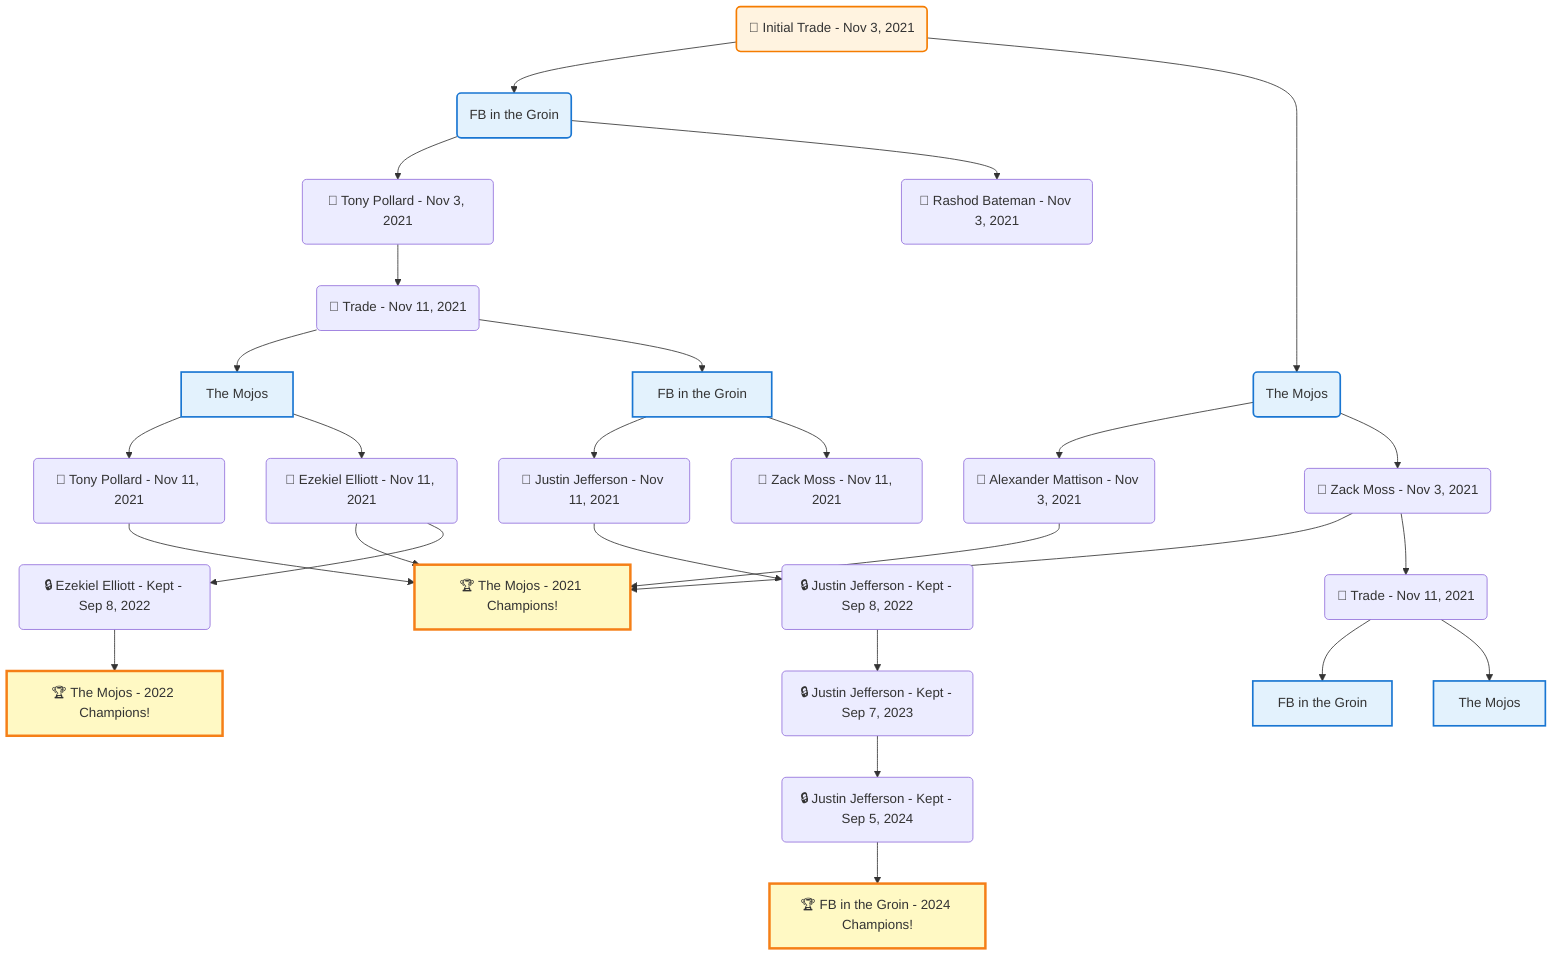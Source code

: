 flowchart TD

    TRADE_MAIN("🔄 Initial Trade - Nov 3, 2021")
    TEAM_1("FB in the Groin")
    TEAM_2("The Mojos")
    NODE_62b0af43-f9fe-4faa-99ef-281bef0aedde("🔄 Tony Pollard - Nov 3, 2021")
    TRADE_451b2038-42ba-4ba2-9eed-7d7e59e4281d_3("🔄 Trade - Nov 11, 2021")
    TEAM_bbe2d0ad-54cf-4c22-be82-b2a5f262a157_4["The Mojos"]
    NODE_5d5d8e60-bf6b-445b-a0d4-1c55e9fa6097("🔄 Tony Pollard - Nov 11, 2021")
    CHAMP_bbe2d0ad-54cf-4c22-be82-b2a5f262a157_2021["🏆 The Mojos - 2021 Champions!"]
    NODE_4d79c91c-098e-498f-9aa9-ee835c90d399("🔄 Ezekiel Elliott - Nov 11, 2021")
    NODE_6baebc86-e3c3-49dc-bc51-a4158a780e8a("🔒 Ezekiel Elliott - Kept - Sep 8, 2022")
    CHAMP_bbe2d0ad-54cf-4c22-be82-b2a5f262a157_2022["🏆 The Mojos - 2022 Champions!"]
    TEAM_f483ecf1-cd17-4991-854b-e52dfc957b45_5["FB in the Groin"]
    NODE_e07cacc3-49e5-4e21-a75f-83405ff4f57b("🔄 Justin Jefferson - Nov 11, 2021")
    NODE_4946198b-20fe-4992-b2c1-86ea0927d0be("🔒 Justin Jefferson - Kept - Sep 8, 2022")
    NODE_5ec147e7-5e82-4d0c-b521-0e892098b936("🔒 Justin Jefferson - Kept - Sep 7, 2023")
    NODE_df0f34bb-4caf-4282-a80d-31c385b4ab7c("🔒 Justin Jefferson - Kept - Sep 5, 2024")
    CHAMP_f483ecf1-cd17-4991-854b-e52dfc957b45_2024["🏆 FB in the Groin - 2024 Champions!"]
    NODE_580e8901-5bae-437e-8fae-ca50a9ef5c01("🔄 Zack Moss - Nov 11, 2021")
    NODE_2dea93f1-599b-466b-a1ef-435fbc28b617("🔄 Alexander Mattison - Nov 3, 2021")
    NODE_0aabc8b9-5654-402a-9daa-6380be0715bb("🔄 Rashod Bateman - Nov 3, 2021")
    NODE_851afeda-f894-44df-a160-8034b7471846("🔄 Zack Moss - Nov 3, 2021")
    TRADE_451b2038-42ba-4ba2-9eed-7d7e59e4281d_6("🔄 Trade - Nov 11, 2021")
    TEAM_f483ecf1-cd17-4991-854b-e52dfc957b45_7["FB in the Groin"]
    TEAM_bbe2d0ad-54cf-4c22-be82-b2a5f262a157_8["The Mojos"]

    TRADE_MAIN --> TEAM_1
    TRADE_MAIN --> TEAM_2
    TEAM_1 --> NODE_62b0af43-f9fe-4faa-99ef-281bef0aedde
    NODE_62b0af43-f9fe-4faa-99ef-281bef0aedde --> TRADE_451b2038-42ba-4ba2-9eed-7d7e59e4281d_3
    TRADE_451b2038-42ba-4ba2-9eed-7d7e59e4281d_3 --> TEAM_bbe2d0ad-54cf-4c22-be82-b2a5f262a157_4
    TEAM_bbe2d0ad-54cf-4c22-be82-b2a5f262a157_4 --> NODE_5d5d8e60-bf6b-445b-a0d4-1c55e9fa6097
    NODE_5d5d8e60-bf6b-445b-a0d4-1c55e9fa6097 --> CHAMP_bbe2d0ad-54cf-4c22-be82-b2a5f262a157_2021
    TEAM_bbe2d0ad-54cf-4c22-be82-b2a5f262a157_4 --> NODE_4d79c91c-098e-498f-9aa9-ee835c90d399
    NODE_4d79c91c-098e-498f-9aa9-ee835c90d399 --> CHAMP_bbe2d0ad-54cf-4c22-be82-b2a5f262a157_2021
    NODE_4d79c91c-098e-498f-9aa9-ee835c90d399 --> NODE_6baebc86-e3c3-49dc-bc51-a4158a780e8a
    NODE_6baebc86-e3c3-49dc-bc51-a4158a780e8a --> CHAMP_bbe2d0ad-54cf-4c22-be82-b2a5f262a157_2022
    TRADE_451b2038-42ba-4ba2-9eed-7d7e59e4281d_3 --> TEAM_f483ecf1-cd17-4991-854b-e52dfc957b45_5
    TEAM_f483ecf1-cd17-4991-854b-e52dfc957b45_5 --> NODE_e07cacc3-49e5-4e21-a75f-83405ff4f57b
    NODE_e07cacc3-49e5-4e21-a75f-83405ff4f57b --> NODE_4946198b-20fe-4992-b2c1-86ea0927d0be
    NODE_4946198b-20fe-4992-b2c1-86ea0927d0be --> NODE_5ec147e7-5e82-4d0c-b521-0e892098b936
    NODE_5ec147e7-5e82-4d0c-b521-0e892098b936 --> NODE_df0f34bb-4caf-4282-a80d-31c385b4ab7c
    NODE_df0f34bb-4caf-4282-a80d-31c385b4ab7c --> CHAMP_f483ecf1-cd17-4991-854b-e52dfc957b45_2024
    TEAM_f483ecf1-cd17-4991-854b-e52dfc957b45_5 --> NODE_580e8901-5bae-437e-8fae-ca50a9ef5c01
    TEAM_2 --> NODE_2dea93f1-599b-466b-a1ef-435fbc28b617
    NODE_2dea93f1-599b-466b-a1ef-435fbc28b617 --> CHAMP_bbe2d0ad-54cf-4c22-be82-b2a5f262a157_2021
    TEAM_1 --> NODE_0aabc8b9-5654-402a-9daa-6380be0715bb
    TEAM_2 --> NODE_851afeda-f894-44df-a160-8034b7471846
    NODE_851afeda-f894-44df-a160-8034b7471846 --> CHAMP_bbe2d0ad-54cf-4c22-be82-b2a5f262a157_2021
    NODE_851afeda-f894-44df-a160-8034b7471846 --> TRADE_451b2038-42ba-4ba2-9eed-7d7e59e4281d_6
    TRADE_451b2038-42ba-4ba2-9eed-7d7e59e4281d_6 --> TEAM_f483ecf1-cd17-4991-854b-e52dfc957b45_7
    TRADE_451b2038-42ba-4ba2-9eed-7d7e59e4281d_6 --> TEAM_bbe2d0ad-54cf-4c22-be82-b2a5f262a157_8

    %% Node styling
    classDef teamNode fill:#e3f2fd,stroke:#1976d2,stroke-width:2px
    classDef tradeNode fill:#fff3e0,stroke:#f57c00,stroke-width:2px
    classDef playerNode fill:#f3e5f5,stroke:#7b1fa2,stroke-width:1px
    classDef nonRootPlayerNode fill:#f5f5f5,stroke:#757575,stroke-width:1px
    classDef endNode fill:#ffebee,stroke:#c62828,stroke-width:2px
    classDef waiverNode fill:#e8f5e8,stroke:#388e3c,stroke-width:2px
    classDef championshipNode fill:#fff9c4,stroke:#f57f17,stroke-width:3px

    class TEAM_1,TEAM_2,TEAM_bbe2d0ad-54cf-4c22-be82-b2a5f262a157_4,TEAM_f483ecf1-cd17-4991-854b-e52dfc957b45_5,TEAM_f483ecf1-cd17-4991-854b-e52dfc957b45_7,TEAM_bbe2d0ad-54cf-4c22-be82-b2a5f262a157_8 teamNode
    class CHAMP_bbe2d0ad-54cf-4c22-be82-b2a5f262a157_2021,CHAMP_bbe2d0ad-54cf-4c22-be82-b2a5f262a157_2022,CHAMP_f483ecf1-cd17-4991-854b-e52dfc957b45_2024 championshipNode
    class TRADE_MAIN tradeNode